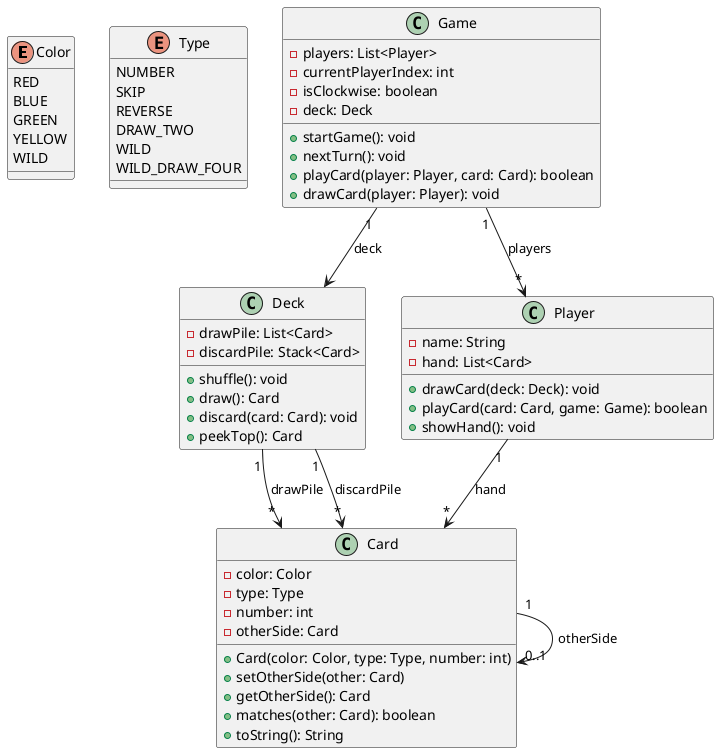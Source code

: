 @startuml
' Enums for color and type
enum Color {
    RED
    BLUE
    GREEN
    YELLOW
    WILD
}

enum Type {
    NUMBER
    SKIP
    REVERSE
    DRAW_TWO
    WILD
    WILD_DRAW_FOUR
}

' Card class with optional otherSide
class Card {
    - color: Color
    - type: Type
    - number: int
    - otherSide: Card
    + Card(color: Color, type: Type, number: int)
    + setOtherSide(other: Card)
    + getOtherSide(): Card
    + matches(other: Card): boolean
    + toString(): String
}

' Deck class
class Deck {
    - drawPile: List<Card>
    - discardPile: Stack<Card>
    + shuffle(): void
    + draw(): Card
    + discard(card: Card): void
    + peekTop(): Card
}

' Player class
class Player {
    - name: String
    - hand: List<Card>
    + drawCard(deck: Deck): void
    + playCard(card: Card, game: Game): boolean
    + showHand(): void
}

' Game class
class Game {
    - players: List<Player>
    - currentPlayerIndex: int
    - isClockwise: boolean
    - deck: Deck
    + startGame(): void
    + nextTurn(): void
    + playCard(player: Player, card: Card): boolean
    + drawCard(player: Player): void
}

' Relationships
Player "1" --> "*" Card : hand
Deck "1" --> "*" Card : drawPile
Deck "1" --> "*" Card : discardPile
Game "1" --> "*" Player : players
Game "1" --> Deck : deck
Card "1" --> "0..1" Card : otherSide

@enduml
